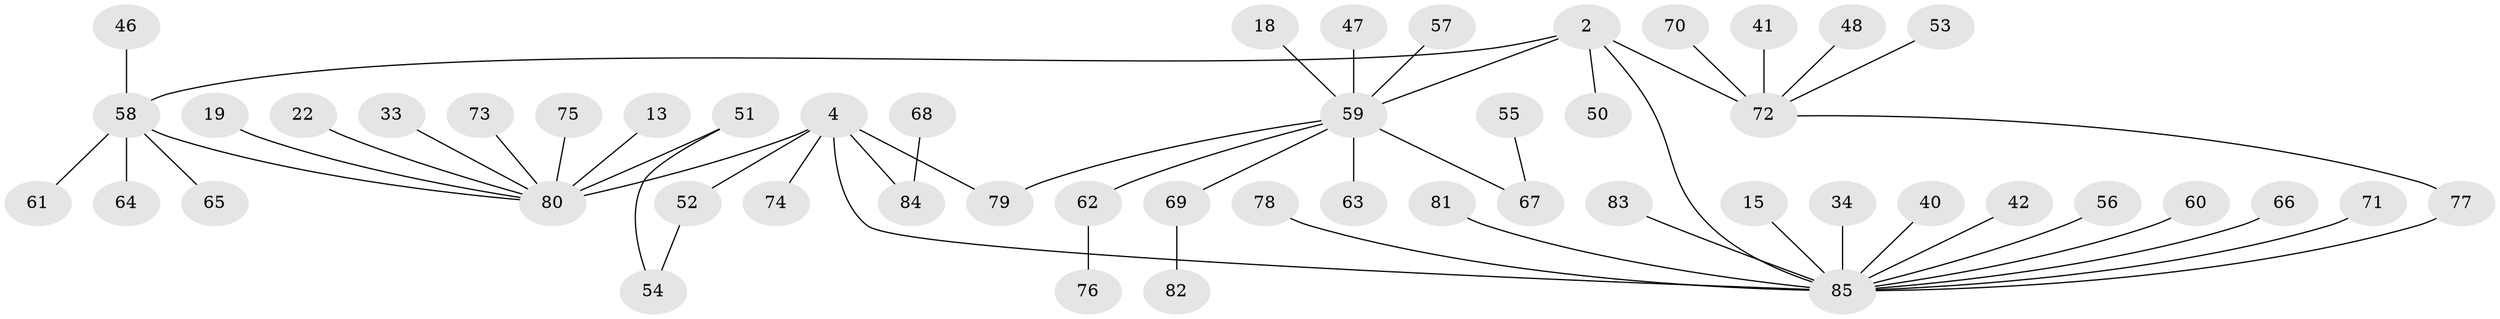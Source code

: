 // original degree distribution, {4: 0.07058823529411765, 7: 0.047058823529411764, 6: 0.023529411764705882, 9: 0.011764705882352941, 2: 0.24705882352941178, 5: 0.023529411764705882, 1: 0.49411764705882355, 3: 0.08235294117647059}
// Generated by graph-tools (version 1.1) at 2025/51/03/04/25 21:51:45]
// undirected, 51 vertices, 54 edges
graph export_dot {
graph [start="1"]
  node [color=gray90,style=filled];
  2;
  4;
  13;
  15;
  18;
  19;
  22;
  33;
  34;
  40;
  41;
  42;
  46;
  47 [super="+31"];
  48;
  50;
  51;
  52;
  53 [super="+38"];
  54;
  55;
  56;
  57;
  58 [super="+45"];
  59 [super="+35+36"];
  60;
  61;
  62;
  63;
  64;
  65;
  66;
  67 [super="+49"];
  68;
  69 [super="+28"];
  70;
  71 [super="+32"];
  72 [super="+16"];
  73;
  74 [super="+37"];
  75;
  76;
  77;
  78;
  79 [super="+29"];
  80 [super="+43+44+10"];
  81;
  82;
  83 [super="+30"];
  84 [super="+17"];
  85 [super="+12+14"];
  2 -- 50;
  2 -- 72 [weight=2];
  2 -- 85;
  2 -- 59 [weight=2];
  2 -- 58;
  4 -- 52;
  4 -- 85 [weight=2];
  4 -- 84;
  4 -- 79;
  4 -- 74;
  4 -- 80 [weight=3];
  13 -- 80;
  15 -- 85;
  18 -- 59;
  19 -- 80;
  22 -- 80;
  33 -- 80;
  34 -- 85;
  40 -- 85;
  41 -- 72;
  42 -- 85;
  46 -- 58;
  47 -- 59;
  48 -- 72;
  51 -- 54;
  51 -- 80;
  52 -- 54;
  53 -- 72;
  55 -- 67;
  56 -- 85;
  57 -- 59;
  58 -- 64;
  58 -- 65;
  58 -- 80;
  58 -- 61;
  59 -- 63;
  59 -- 79;
  59 -- 62;
  59 -- 69;
  59 -- 67;
  60 -- 85;
  62 -- 76;
  66 -- 85;
  68 -- 84;
  69 -- 82;
  70 -- 72;
  71 -- 85;
  72 -- 77;
  73 -- 80;
  75 -- 80;
  77 -- 85;
  78 -- 85;
  81 -- 85;
  83 -- 85;
}
